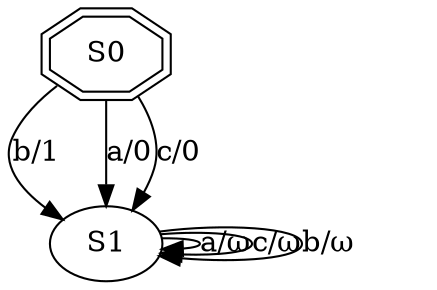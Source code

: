 digraph G {
	S1 -> S1 [label="a/ω"];
	S0 -> S1 [label="b/1"];
	S1 -> S1 [label="c/ω"];
	S0 -> S1 [label="a/0"];
	S1 -> S1 [label="b/ω"];
	S0 -> S1 [label="c/0"];
	S0 [shape=doubleoctagon]
}
